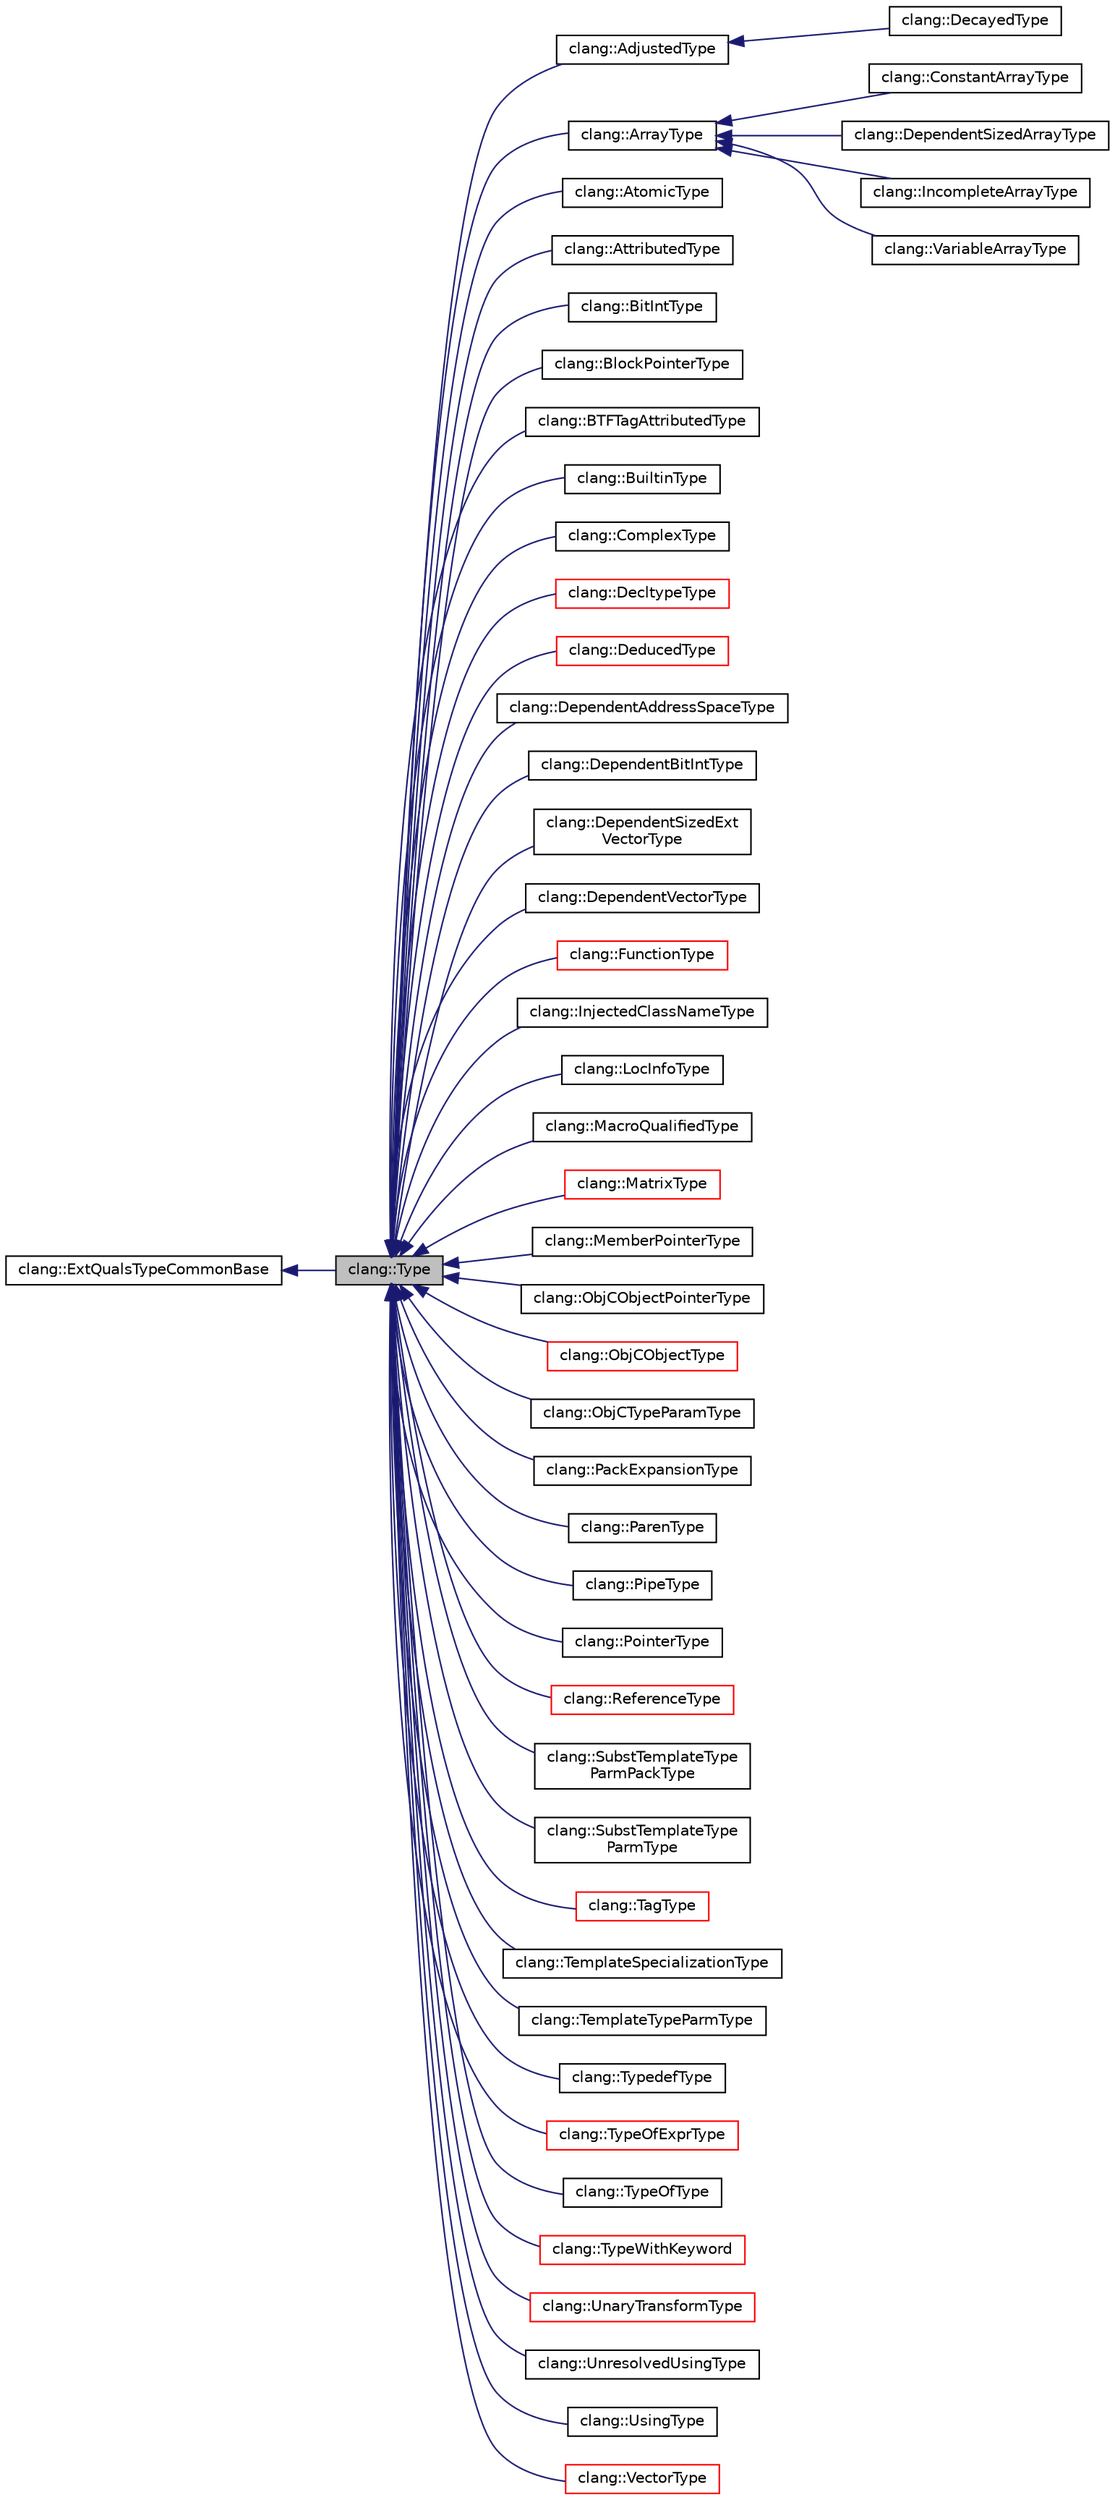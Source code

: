 digraph "clang::Type"
{
 // LATEX_PDF_SIZE
  bgcolor="transparent";
  edge [fontname="Helvetica",fontsize="10",labelfontname="Helvetica",labelfontsize="10"];
  node [fontname="Helvetica",fontsize="10",shape=record];
  rankdir="LR";
  Node1 [label="clang::Type",height=0.2,width=0.4,color="black", fillcolor="grey75", style="filled", fontcolor="black",tooltip="The base class of the type hierarchy."];
  Node2 -> Node1 [dir="back",color="midnightblue",fontsize="10",style="solid",fontname="Helvetica"];
  Node2 [label="clang::ExtQualsTypeCommonBase",height=0.2,width=0.4,color="black",URL="$classclang_1_1ExtQualsTypeCommonBase.html",tooltip="Base class that is common to both the ExtQuals and Type classes, which allows QualType to access the ..."];
  Node1 -> Node3 [dir="back",color="midnightblue",fontsize="10",style="solid",fontname="Helvetica"];
  Node3 [label="clang::AdjustedType",height=0.2,width=0.4,color="black",URL="$classclang_1_1AdjustedType.html",tooltip="Represents a type which was implicitly adjusted by the semantic engine for arbitrary reasons."];
  Node3 -> Node4 [dir="back",color="midnightblue",fontsize="10",style="solid",fontname="Helvetica"];
  Node4 [label="clang::DecayedType",height=0.2,width=0.4,color="black",URL="$classclang_1_1DecayedType.html",tooltip="Represents a pointer type decayed from an array or function type."];
  Node1 -> Node5 [dir="back",color="midnightblue",fontsize="10",style="solid",fontname="Helvetica"];
  Node5 [label="clang::ArrayType",height=0.2,width=0.4,color="black",URL="$classclang_1_1ArrayType.html",tooltip="Represents an array type, per C99 6.7.5.2 - Array Declarators."];
  Node5 -> Node6 [dir="back",color="midnightblue",fontsize="10",style="solid",fontname="Helvetica"];
  Node6 [label="clang::ConstantArrayType",height=0.2,width=0.4,color="black",URL="$classclang_1_1ConstantArrayType.html",tooltip="Represents the canonical version of C arrays with a specified constant size."];
  Node5 -> Node7 [dir="back",color="midnightblue",fontsize="10",style="solid",fontname="Helvetica"];
  Node7 [label="clang::DependentSizedArrayType",height=0.2,width=0.4,color="black",URL="$classclang_1_1DependentSizedArrayType.html",tooltip="Represents an array type in C++ whose size is a value-dependent expression."];
  Node5 -> Node8 [dir="back",color="midnightblue",fontsize="10",style="solid",fontname="Helvetica"];
  Node8 [label="clang::IncompleteArrayType",height=0.2,width=0.4,color="black",URL="$classclang_1_1IncompleteArrayType.html",tooltip="Represents a C array with an unspecified size."];
  Node5 -> Node9 [dir="back",color="midnightblue",fontsize="10",style="solid",fontname="Helvetica"];
  Node9 [label="clang::VariableArrayType",height=0.2,width=0.4,color="black",URL="$classclang_1_1VariableArrayType.html",tooltip="Represents a C array with a specified size that is not an integer-constant-expression."];
  Node1 -> Node10 [dir="back",color="midnightblue",fontsize="10",style="solid",fontname="Helvetica"];
  Node10 [label="clang::AtomicType",height=0.2,width=0.4,color="black",URL="$classclang_1_1AtomicType.html",tooltip=" "];
  Node1 -> Node11 [dir="back",color="midnightblue",fontsize="10",style="solid",fontname="Helvetica"];
  Node11 [label="clang::AttributedType",height=0.2,width=0.4,color="black",URL="$classclang_1_1AttributedType.html",tooltip="An attributed type is a type to which a type attribute has been applied."];
  Node1 -> Node12 [dir="back",color="midnightblue",fontsize="10",style="solid",fontname="Helvetica"];
  Node12 [label="clang::BitIntType",height=0.2,width=0.4,color="black",URL="$classclang_1_1BitIntType.html",tooltip="A fixed int type of a specified bitwidth."];
  Node1 -> Node13 [dir="back",color="midnightblue",fontsize="10",style="solid",fontname="Helvetica"];
  Node13 [label="clang::BlockPointerType",height=0.2,width=0.4,color="black",URL="$classclang_1_1BlockPointerType.html",tooltip="Pointer to a block type."];
  Node1 -> Node14 [dir="back",color="midnightblue",fontsize="10",style="solid",fontname="Helvetica"];
  Node14 [label="clang::BTFTagAttributedType",height=0.2,width=0.4,color="black",URL="$classclang_1_1BTFTagAttributedType.html",tooltip=" "];
  Node1 -> Node15 [dir="back",color="midnightblue",fontsize="10",style="solid",fontname="Helvetica"];
  Node15 [label="clang::BuiltinType",height=0.2,width=0.4,color="black",URL="$classclang_1_1BuiltinType.html",tooltip="This class is used for builtin types like 'int'."];
  Node1 -> Node16 [dir="back",color="midnightblue",fontsize="10",style="solid",fontname="Helvetica"];
  Node16 [label="clang::ComplexType",height=0.2,width=0.4,color="black",URL="$classclang_1_1ComplexType.html",tooltip="Complex values, per C99 6.2.5p11."];
  Node1 -> Node17 [dir="back",color="midnightblue",fontsize="10",style="solid",fontname="Helvetica"];
  Node17 [label="clang::DecltypeType",height=0.2,width=0.4,color="red",URL="$classclang_1_1DecltypeType.html",tooltip="Represents the type decltype(expr) (C++11)."];
  Node1 -> Node19 [dir="back",color="midnightblue",fontsize="10",style="solid",fontname="Helvetica"];
  Node19 [label="clang::DeducedType",height=0.2,width=0.4,color="red",URL="$classclang_1_1DeducedType.html",tooltip="Common base class for placeholders for types that get replaced by placeholder type deduction: C++11 a..."];
  Node1 -> Node22 [dir="back",color="midnightblue",fontsize="10",style="solid",fontname="Helvetica"];
  Node22 [label="clang::DependentAddressSpaceType",height=0.2,width=0.4,color="black",URL="$classclang_1_1DependentAddressSpaceType.html",tooltip="Represents an extended address space qualifier where the input address space value is dependent."];
  Node1 -> Node23 [dir="back",color="midnightblue",fontsize="10",style="solid",fontname="Helvetica"];
  Node23 [label="clang::DependentBitIntType",height=0.2,width=0.4,color="black",URL="$classclang_1_1DependentBitIntType.html",tooltip=" "];
  Node1 -> Node24 [dir="back",color="midnightblue",fontsize="10",style="solid",fontname="Helvetica"];
  Node24 [label="clang::DependentSizedExt\lVectorType",height=0.2,width=0.4,color="black",URL="$classclang_1_1DependentSizedExtVectorType.html",tooltip="Represents an extended vector type where either the type or size is dependent."];
  Node1 -> Node25 [dir="back",color="midnightblue",fontsize="10",style="solid",fontname="Helvetica"];
  Node25 [label="clang::DependentVectorType",height=0.2,width=0.4,color="black",URL="$classclang_1_1DependentVectorType.html",tooltip="Represents a vector type where either the type or size is dependent."];
  Node1 -> Node26 [dir="back",color="midnightblue",fontsize="10",style="solid",fontname="Helvetica"];
  Node26 [label="clang::FunctionType",height=0.2,width=0.4,color="red",URL="$classclang_1_1FunctionType.html",tooltip="FunctionType - C99 6.7.5.3 - Function Declarators."];
  Node1 -> Node29 [dir="back",color="midnightblue",fontsize="10",style="solid",fontname="Helvetica"];
  Node29 [label="clang::InjectedClassNameType",height=0.2,width=0.4,color="black",URL="$classclang_1_1InjectedClassNameType.html",tooltip="The injected class name of a C++ class template or class template partial specialization."];
  Node1 -> Node30 [dir="back",color="midnightblue",fontsize="10",style="solid",fontname="Helvetica"];
  Node30 [label="clang::LocInfoType",height=0.2,width=0.4,color="black",URL="$classclang_1_1LocInfoType.html",tooltip="Holds a QualType and a TypeSourceInfo* that came out of a declarator parsing."];
  Node1 -> Node31 [dir="back",color="midnightblue",fontsize="10",style="solid",fontname="Helvetica"];
  Node31 [label="clang::MacroQualifiedType",height=0.2,width=0.4,color="black",URL="$classclang_1_1MacroQualifiedType.html",tooltip="Sugar type that represents a type that was qualified by a qualifier written as a macro invocation."];
  Node1 -> Node32 [dir="back",color="midnightblue",fontsize="10",style="solid",fontname="Helvetica"];
  Node32 [label="clang::MatrixType",height=0.2,width=0.4,color="red",URL="$classclang_1_1MatrixType.html",tooltip="Represents a matrix type, as defined in the Matrix Types clang extensions."];
  Node1 -> Node35 [dir="back",color="midnightblue",fontsize="10",style="solid",fontname="Helvetica"];
  Node35 [label="clang::MemberPointerType",height=0.2,width=0.4,color="black",URL="$classclang_1_1MemberPointerType.html",tooltip="A pointer to member type per C++ 8.3.3 - Pointers to members."];
  Node1 -> Node36 [dir="back",color="midnightblue",fontsize="10",style="solid",fontname="Helvetica"];
  Node36 [label="clang::ObjCObjectPointerType",height=0.2,width=0.4,color="black",URL="$classclang_1_1ObjCObjectPointerType.html",tooltip="Represents a pointer to an Objective C object."];
  Node1 -> Node37 [dir="back",color="midnightblue",fontsize="10",style="solid",fontname="Helvetica"];
  Node37 [label="clang::ObjCObjectType",height=0.2,width=0.4,color="red",URL="$classclang_1_1ObjCObjectType.html",tooltip="Represents a class type in Objective C."];
  Node1 -> Node40 [dir="back",color="midnightblue",fontsize="10",style="solid",fontname="Helvetica"];
  Node40 [label="clang::ObjCTypeParamType",height=0.2,width=0.4,color="black",URL="$classclang_1_1ObjCTypeParamType.html",tooltip="Represents a type parameter type in Objective C."];
  Node1 -> Node41 [dir="back",color="midnightblue",fontsize="10",style="solid",fontname="Helvetica"];
  Node41 [label="clang::PackExpansionType",height=0.2,width=0.4,color="black",URL="$classclang_1_1PackExpansionType.html",tooltip="Represents a pack expansion of types."];
  Node1 -> Node42 [dir="back",color="midnightblue",fontsize="10",style="solid",fontname="Helvetica"];
  Node42 [label="clang::ParenType",height=0.2,width=0.4,color="black",URL="$classclang_1_1ParenType.html",tooltip="Sugar for parentheses used when specifying types."];
  Node1 -> Node43 [dir="back",color="midnightblue",fontsize="10",style="solid",fontname="Helvetica"];
  Node43 [label="clang::PipeType",height=0.2,width=0.4,color="black",URL="$classclang_1_1PipeType.html",tooltip="PipeType - OpenCL20."];
  Node1 -> Node44 [dir="back",color="midnightblue",fontsize="10",style="solid",fontname="Helvetica"];
  Node44 [label="clang::PointerType",height=0.2,width=0.4,color="black",URL="$classclang_1_1PointerType.html",tooltip="PointerType - C99 6.7.5.1 - Pointer Declarators."];
  Node1 -> Node45 [dir="back",color="midnightblue",fontsize="10",style="solid",fontname="Helvetica"];
  Node45 [label="clang::ReferenceType",height=0.2,width=0.4,color="red",URL="$classclang_1_1ReferenceType.html",tooltip="Base for LValueReferenceType and RValueReferenceType."];
  Node1 -> Node48 [dir="back",color="midnightblue",fontsize="10",style="solid",fontname="Helvetica"];
  Node48 [label="clang::SubstTemplateType\lParmPackType",height=0.2,width=0.4,color="black",URL="$classclang_1_1SubstTemplateTypeParmPackType.html",tooltip="Represents the result of substituting a set of types for a template type parameter pack."];
  Node1 -> Node49 [dir="back",color="midnightblue",fontsize="10",style="solid",fontname="Helvetica"];
  Node49 [label="clang::SubstTemplateType\lParmType",height=0.2,width=0.4,color="black",URL="$classclang_1_1SubstTemplateTypeParmType.html",tooltip="Represents the result of substituting a type for a template type parameter."];
  Node1 -> Node50 [dir="back",color="midnightblue",fontsize="10",style="solid",fontname="Helvetica"];
  Node50 [label="clang::TagType",height=0.2,width=0.4,color="red",URL="$classclang_1_1TagType.html",tooltip=" "];
  Node1 -> Node53 [dir="back",color="midnightblue",fontsize="10",style="solid",fontname="Helvetica"];
  Node53 [label="clang::TemplateSpecializationType",height=0.2,width=0.4,color="black",URL="$classclang_1_1TemplateSpecializationType.html",tooltip="Represents a type template specialization; the template must be a class template, a type alias templa..."];
  Node1 -> Node54 [dir="back",color="midnightblue",fontsize="10",style="solid",fontname="Helvetica"];
  Node54 [label="clang::TemplateTypeParmType",height=0.2,width=0.4,color="black",URL="$classclang_1_1TemplateTypeParmType.html",tooltip=" "];
  Node1 -> Node55 [dir="back",color="midnightblue",fontsize="10",style="solid",fontname="Helvetica"];
  Node55 [label="clang::TypedefType",height=0.2,width=0.4,color="black",URL="$classclang_1_1TypedefType.html",tooltip=" "];
  Node1 -> Node56 [dir="back",color="midnightblue",fontsize="10",style="solid",fontname="Helvetica"];
  Node56 [label="clang::TypeOfExprType",height=0.2,width=0.4,color="red",URL="$classclang_1_1TypeOfExprType.html",tooltip="Represents a typeof (or typeof) expression (a C2x feature and GCC extension) or a typeof_unqual expre..."];
  Node1 -> Node58 [dir="back",color="midnightblue",fontsize="10",style="solid",fontname="Helvetica"];
  Node58 [label="clang::TypeOfType",height=0.2,width=0.4,color="black",URL="$classclang_1_1TypeOfType.html",tooltip="Represents typeof(type), a C2x feature and GCC extension, or `typeof_unqual(type),..."];
  Node1 -> Node59 [dir="back",color="midnightblue",fontsize="10",style="solid",fontname="Helvetica"];
  Node59 [label="clang::TypeWithKeyword",height=0.2,width=0.4,color="red",URL="$classclang_1_1TypeWithKeyword.html",tooltip="A helper class for Type nodes having an ElaboratedTypeKeyword."];
  Node1 -> Node63 [dir="back",color="midnightblue",fontsize="10",style="solid",fontname="Helvetica"];
  Node63 [label="clang::UnaryTransformType",height=0.2,width=0.4,color="red",URL="$classclang_1_1UnaryTransformType.html",tooltip="A unary type transform, which is a type constructed from another."];
  Node1 -> Node65 [dir="back",color="midnightblue",fontsize="10",style="solid",fontname="Helvetica"];
  Node65 [label="clang::UnresolvedUsingType",height=0.2,width=0.4,color="black",URL="$classclang_1_1UnresolvedUsingType.html",tooltip="Represents the dependent type named by a dependently-scoped typename using declaration,..."];
  Node1 -> Node66 [dir="back",color="midnightblue",fontsize="10",style="solid",fontname="Helvetica"];
  Node66 [label="clang::UsingType",height=0.2,width=0.4,color="black",URL="$classclang_1_1UsingType.html",tooltip=" "];
  Node1 -> Node67 [dir="back",color="midnightblue",fontsize="10",style="solid",fontname="Helvetica"];
  Node67 [label="clang::VectorType",height=0.2,width=0.4,color="red",URL="$classclang_1_1VectorType.html",tooltip="Represents a GCC generic vector type."];
}
